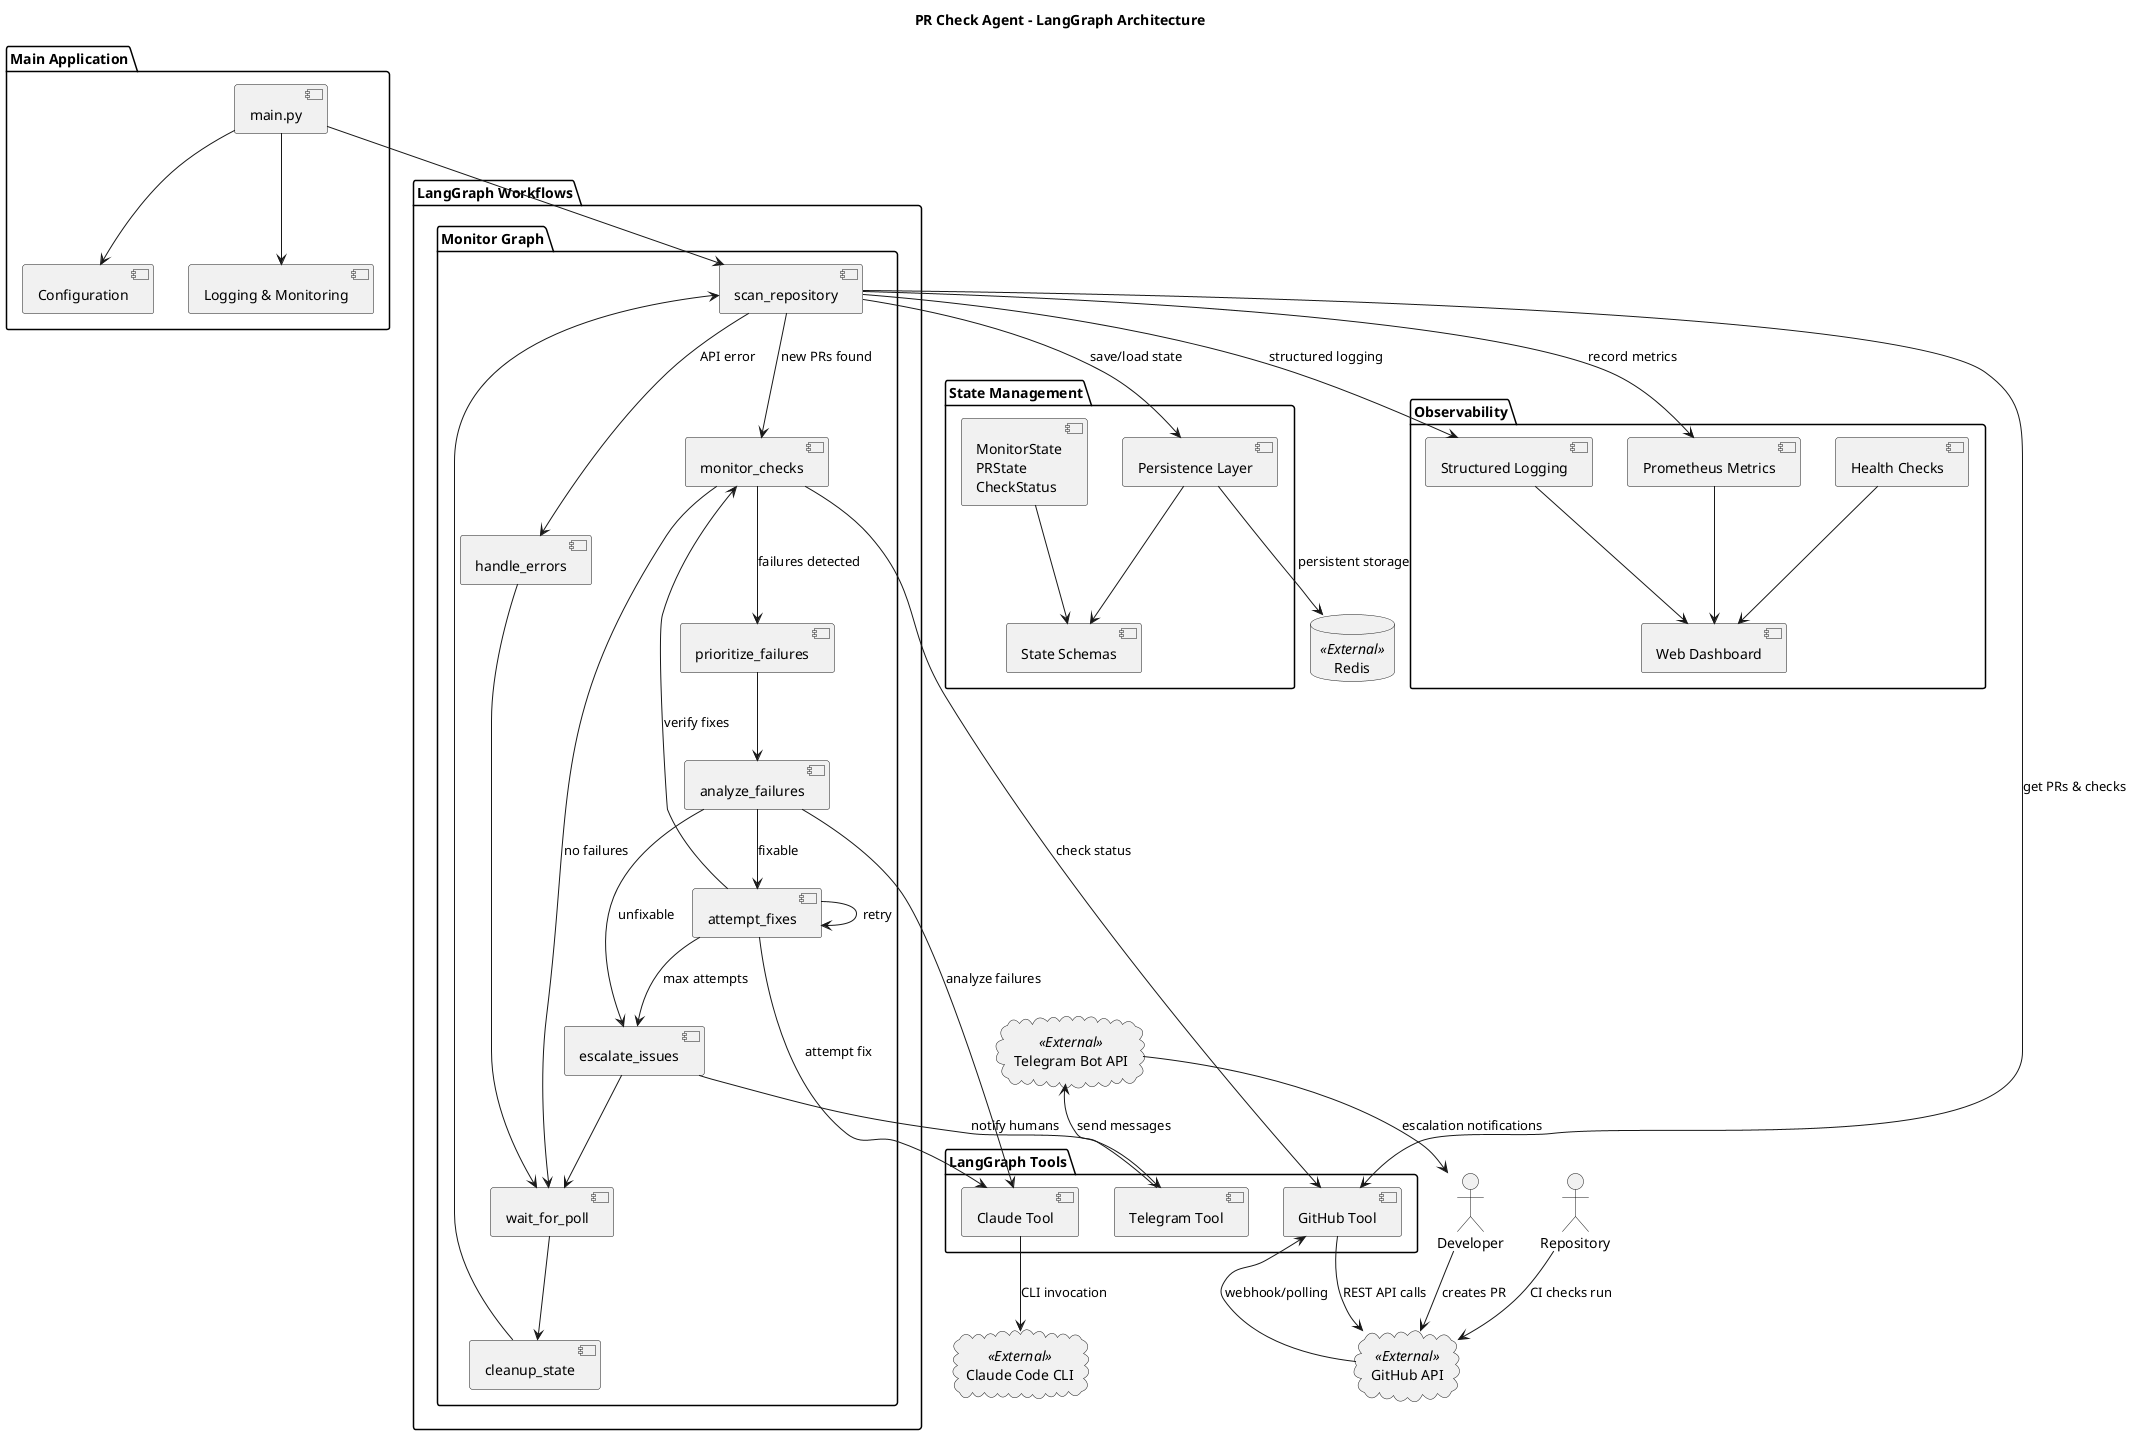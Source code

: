 @startuml PR Check Agent Architecture

title PR Check Agent - LangGraph Architecture

' External Services
cloud "GitHub API" as github <<External>>
cloud "Claude Code CLI" as claude <<External>>
cloud "Telegram Bot API" as telegram <<External>>
database "Redis" as redis <<External>>

' Main Application
package "Main Application" {
    component "main.py" as entry
    component "Configuration" as config
    component "Logging & Monitoring" as logging
}

' LangGraph Workflows
package "LangGraph Workflows" {
    
    ' Main Monitor Graph
    package "Monitor Graph" {
        component "scan_repository" as scan
        component "monitor_checks" as monitor
        component "prioritize_failures" as prioritize
        component "analyze_failures" as analyze
        component "attempt_fixes" as fixes
        component "escalate_issues" as escalate
        component "wait_for_poll" as wait
        component "handle_errors" as errors
        component "cleanup_state" as cleanup
        
        ' Workflow Edges
        scan --> monitor : "new PRs found"
        monitor --> prioritize : "failures detected"
        prioritize --> analyze
        analyze --> fixes : "fixable"
        analyze --> escalate : "unfixable"
        fixes --> monitor : "verify fixes"
        fixes --> escalate : "max attempts"
        fixes --> fixes : "retry"
        escalate --> wait
        monitor --> wait : "no failures"
        wait --> cleanup
        cleanup --> scan
        scan --> errors : "API error"
        errors --> wait
    }
}

' LangGraph Tools
package "LangGraph Tools" {
    component "GitHub Tool" as gh_tool
    component "Claude Tool" as claude_tool
    component "Telegram Tool" as telegram_tool
}

' State Management
package "State Management" {
    component "State Schemas" as schemas
    component "Persistence Layer" as persistence
    component "MonitorState\nPRState\nCheckStatus" as state_types
}

' Monitoring & Observability
package "Observability" {
    component "Prometheus Metrics" as metrics
    component "Health Checks" as health
    component "Web Dashboard" as dashboard
    component "Structured Logging" as logs
}

' Connections - Main Flow
entry --> config
entry --> scan
entry --> logging

' Node to Tool Connections
scan --> gh_tool : "get PRs & checks"
monitor --> gh_tool : "check status"
analyze --> claude_tool : "analyze failures"
fixes --> claude_tool : "attempt fix"
escalate --> telegram_tool : "notify humans"

' Tool to External Service Connections
gh_tool --> github : "REST API calls"
claude_tool --> claude : "CLI invocation"
telegram_tool --> telegram : "send messages"

' State Management Connections
scan --> persistence : "save/load state"
persistence --> redis : "persistent storage"
persistence --> schemas
state_types --> schemas

' Monitoring Connections
scan --> metrics : "record metrics"
scan --> logs : "structured logging"
metrics --> dashboard
health --> dashboard
logs --> dashboard

' External User Interactions
actor "Developer" as dev
actor "Repository" as repo

dev --> github : "creates PR"
repo --> github : "CI checks run"
github --> gh_tool : "webhook/polling"
telegram --> dev : "escalation notifications"

@enduml